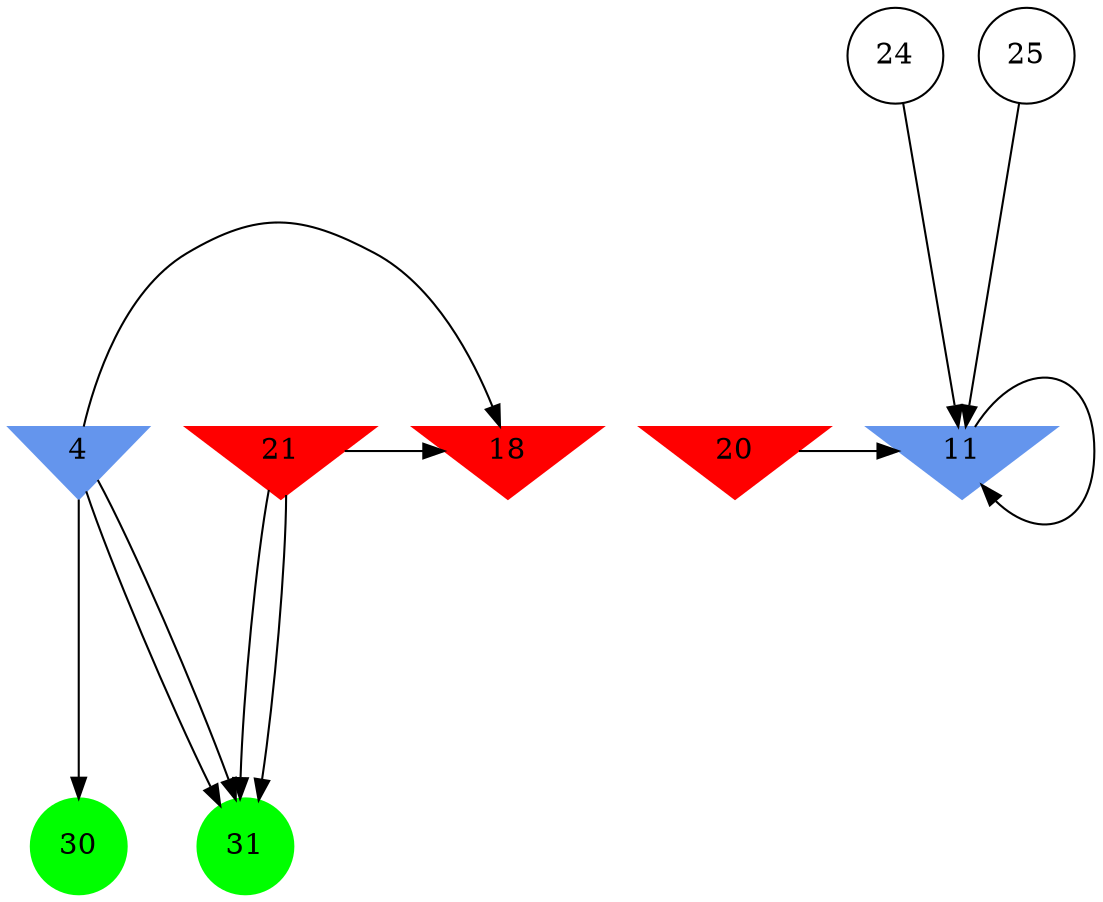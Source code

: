 digraph brain {
	ranksep=2.0;
	4 [shape=invtriangle,style=filled,color=cornflowerblue];
	11 [shape=invtriangle,style=filled,color=cornflowerblue];
	18 [shape=invtriangle,style=filled,color=red];
	20 [shape=invtriangle,style=filled,color=red];
	21 [shape=invtriangle,style=filled,color=red];
	24 [shape=circle,color=black];
	25 [shape=circle,color=black];
	30 [shape=circle,style=filled,color=green];
	31 [shape=circle,style=filled,color=green];
	4	->	30;
	25	->	11;
	11	->	11;
	20	->	11;
	24	->	11;
	21	->	31;
	21	->	18;
	21	->	31;
	4	->	31;
	4	->	18;
	4	->	31;
	{ rank=same; 4; 11; 18; 20; 21; }
	{ rank=same; 24; 25; }
	{ rank=same; 30; 31; }
}
